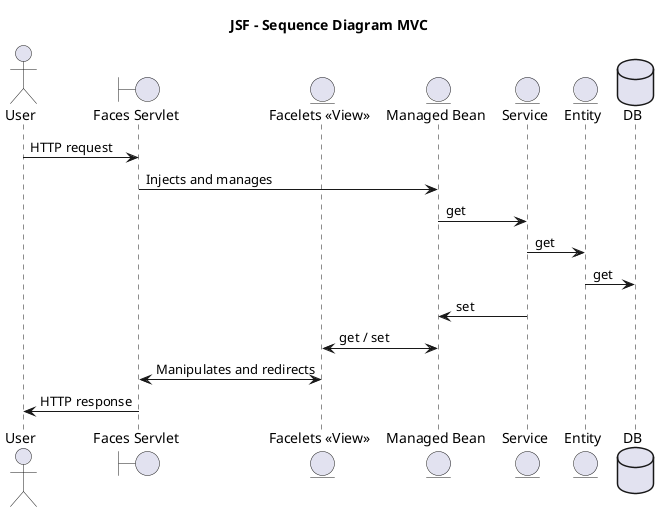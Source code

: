 @startuml

title "JSF - Sequence Diagram MVC"

actor User
boundary "Faces Servlet" as facesServlet
entity "Facelets <<View>>" as Facelets
entity "Managed Bean" as managedBean
entity Service
entity Entity
database DB

User -> facesServlet : HTTP request
facesServlet -> managedBean : Injects and manages
managedBean -> Service : get
Service -> Entity: get
Entity -> DB : get
managedBean <- Service : set
managedBean <-> Facelets : get / set
facesServlet <-> Facelets : Manipulates and redirects
facesServlet -> User: HTTP response

@enduml